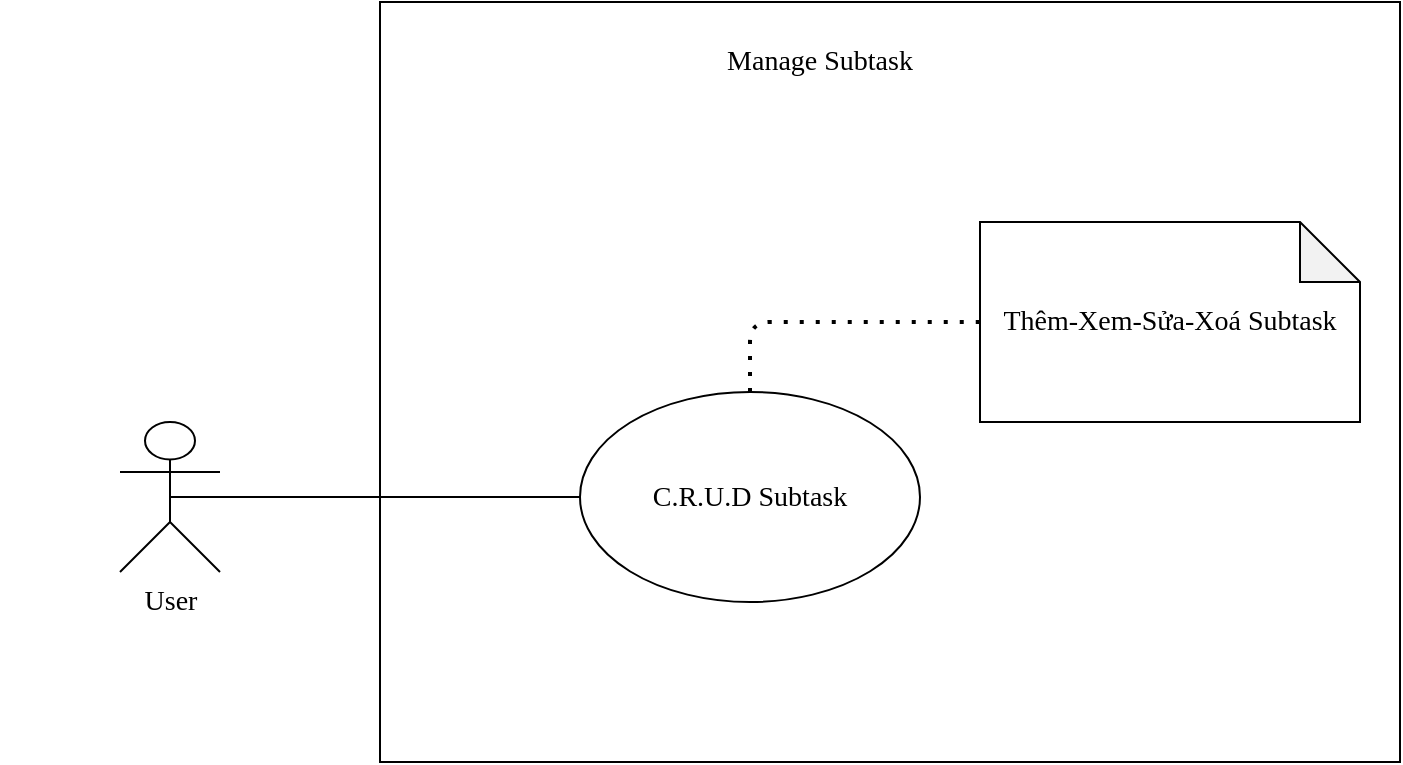 <mxfile version="13.10.0" type="device"><diagram id="uqQDiPPertqWB5zfqkgj" name="Page-1"><mxGraphModel dx="984" dy="612" grid="1" gridSize="10" guides="1" tooltips="1" connect="1" arrows="1" fold="1" page="1" pageScale="1" pageWidth="827" pageHeight="1169" math="0" shadow="0"><root><mxCell id="0"/><mxCell id="1" parent="0"/><mxCell id="i3skTmydSybiQhi2TFSc-9" value="" style="group" vertex="1" connectable="0" parent="1"><mxGeometry x="60" y="20" width="700" height="380" as="geometry"/></mxCell><mxCell id="i3skTmydSybiQhi2TFSc-4" value="" style="rounded=0;whiteSpace=wrap;html=1;fillColor=none;fontFamily=Verdana;fontSize=14;" vertex="1" parent="i3skTmydSybiQhi2TFSc-9"><mxGeometry x="190" width="510" height="380" as="geometry"/></mxCell><mxCell id="i3skTmydSybiQhi2TFSc-7" value="" style="group;fontFamily=Verdana;fontSize=14;" vertex="1" connectable="0" parent="i3skTmydSybiQhi2TFSc-9"><mxGeometry y="110" width="680" height="190" as="geometry"/></mxCell><mxCell id="i3skTmydSybiQhi2TFSc-1" value="User" style="shape=umlActor;verticalLabelPosition=bottom;verticalAlign=top;html=1;outlineConnect=0;fontFamily=Verdana;fontSize=14;" vertex="1" parent="i3skTmydSybiQhi2TFSc-7"><mxGeometry x="60" y="100" width="50" height="75" as="geometry"/></mxCell><mxCell id="i3skTmydSybiQhi2TFSc-2" value="C.R.U.D Subtask" style="ellipse;whiteSpace=wrap;html=1;fontFamily=Verdana;fontSize=14;" vertex="1" parent="i3skTmydSybiQhi2TFSc-7"><mxGeometry x="290" y="85" width="170" height="105" as="geometry"/></mxCell><mxCell id="i3skTmydSybiQhi2TFSc-3" value="Thêm-Xem-Sửa-Xoá Subtask" style="shape=note;whiteSpace=wrap;html=1;backgroundOutline=1;darkOpacity=0.05;fontFamily=Verdana;fontSize=14;" vertex="1" parent="i3skTmydSybiQhi2TFSc-7"><mxGeometry x="490" width="190" height="100" as="geometry"/></mxCell><mxCell id="i3skTmydSybiQhi2TFSc-5" value="" style="endArrow=none;dashed=1;html=1;dashPattern=1 3;strokeWidth=2;entryX=0;entryY=0.5;entryDx=0;entryDy=0;entryPerimeter=0;exitX=0.5;exitY=0;exitDx=0;exitDy=0;edgeStyle=orthogonalEdgeStyle;fontFamily=Verdana;fontSize=14;" edge="1" parent="i3skTmydSybiQhi2TFSc-7" source="i3skTmydSybiQhi2TFSc-2" target="i3skTmydSybiQhi2TFSc-3"><mxGeometry width="50" height="50" relative="1" as="geometry"><mxPoint x="270" y="80" as="sourcePoint"/><mxPoint x="320" y="30" as="targetPoint"/></mxGeometry></mxCell><mxCell id="i3skTmydSybiQhi2TFSc-6" value="" style="endArrow=none;html=1;entryX=0.5;entryY=0.5;entryDx=0;entryDy=0;entryPerimeter=0;exitX=0;exitY=0.5;exitDx=0;exitDy=0;fontFamily=Verdana;fontSize=14;" edge="1" parent="i3skTmydSybiQhi2TFSc-7" source="i3skTmydSybiQhi2TFSc-2" target="i3skTmydSybiQhi2TFSc-1"><mxGeometry width="50" height="50" relative="1" as="geometry"><mxPoint x="270" y="80" as="sourcePoint"/><mxPoint x="320" y="30" as="targetPoint"/></mxGeometry></mxCell><mxCell id="i3skTmydSybiQhi2TFSc-8" value="Manage Subtask" style="text;html=1;strokeColor=none;fillColor=none;align=center;verticalAlign=middle;whiteSpace=wrap;rounded=0;fontFamily=Verdana;fontSize=14;" vertex="1" parent="i3skTmydSybiQhi2TFSc-9"><mxGeometry x="340" y="20" width="140" height="20" as="geometry"/></mxCell></root></mxGraphModel></diagram></mxfile>